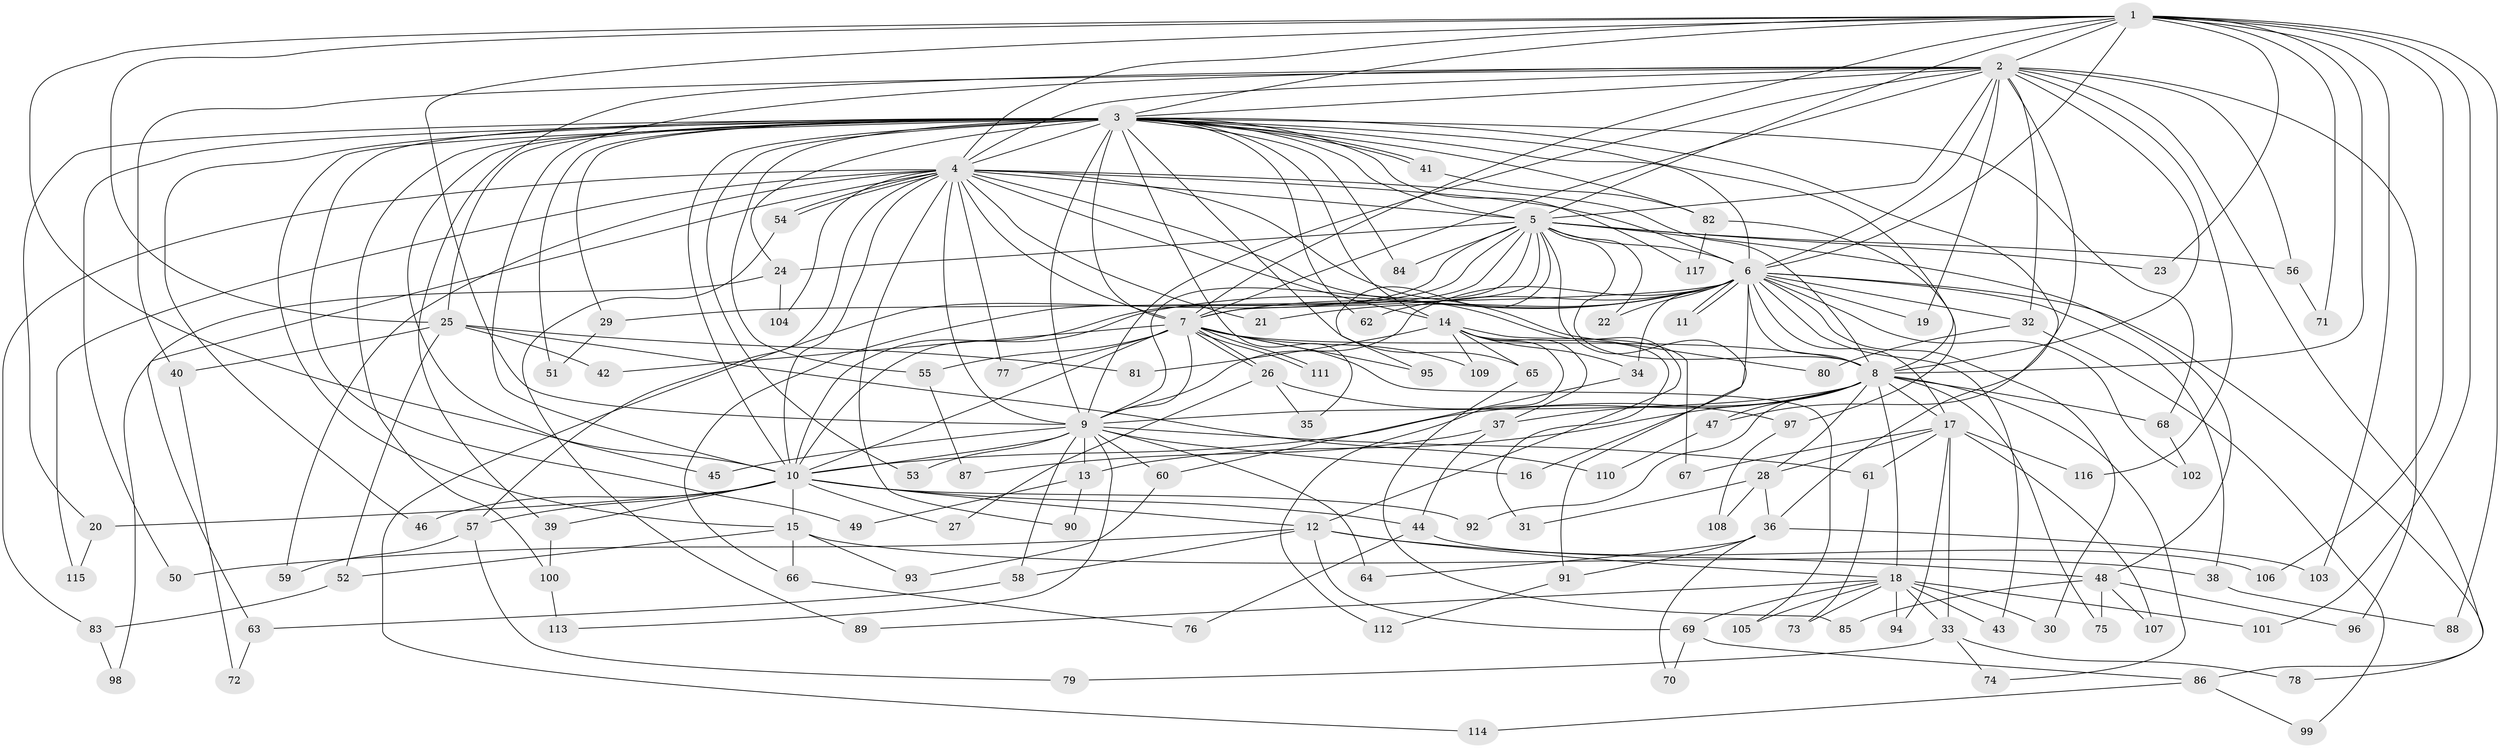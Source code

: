 // coarse degree distribution, {23: 0.011494252873563218, 24: 0.011494252873563218, 27: 0.011494252873563218, 19: 0.011494252873563218, 21: 0.011494252873563218, 15: 0.022988505747126436, 16: 0.011494252873563218, 2: 0.5287356321839081, 8: 0.022988505747126436, 4: 0.09195402298850575, 10: 0.022988505747126436, 7: 0.011494252873563218, 11: 0.011494252873563218, 3: 0.14942528735632185, 1: 0.022988505747126436, 6: 0.034482758620689655, 5: 0.011494252873563218}
// Generated by graph-tools (version 1.1) at 2025/51/02/27/25 19:51:41]
// undirected, 117 vertices, 259 edges
graph export_dot {
graph [start="1"]
  node [color=gray90,style=filled];
  1;
  2;
  3;
  4;
  5;
  6;
  7;
  8;
  9;
  10;
  11;
  12;
  13;
  14;
  15;
  16;
  17;
  18;
  19;
  20;
  21;
  22;
  23;
  24;
  25;
  26;
  27;
  28;
  29;
  30;
  31;
  32;
  33;
  34;
  35;
  36;
  37;
  38;
  39;
  40;
  41;
  42;
  43;
  44;
  45;
  46;
  47;
  48;
  49;
  50;
  51;
  52;
  53;
  54;
  55;
  56;
  57;
  58;
  59;
  60;
  61;
  62;
  63;
  64;
  65;
  66;
  67;
  68;
  69;
  70;
  71;
  72;
  73;
  74;
  75;
  76;
  77;
  78;
  79;
  80;
  81;
  82;
  83;
  84;
  85;
  86;
  87;
  88;
  89;
  90;
  91;
  92;
  93;
  94;
  95;
  96;
  97;
  98;
  99;
  100;
  101;
  102;
  103;
  104;
  105;
  106;
  107;
  108;
  109;
  110;
  111;
  112;
  113;
  114;
  115;
  116;
  117;
  1 -- 2;
  1 -- 3;
  1 -- 4;
  1 -- 5;
  1 -- 6;
  1 -- 7;
  1 -- 8;
  1 -- 9;
  1 -- 10;
  1 -- 23;
  1 -- 25;
  1 -- 71;
  1 -- 88;
  1 -- 101;
  1 -- 103;
  1 -- 106;
  2 -- 3;
  2 -- 4;
  2 -- 5;
  2 -- 6;
  2 -- 7;
  2 -- 8;
  2 -- 9;
  2 -- 10;
  2 -- 19;
  2 -- 32;
  2 -- 39;
  2 -- 40;
  2 -- 47;
  2 -- 56;
  2 -- 86;
  2 -- 96;
  2 -- 116;
  3 -- 4;
  3 -- 5;
  3 -- 6;
  3 -- 7;
  3 -- 8;
  3 -- 9;
  3 -- 10;
  3 -- 14;
  3 -- 15;
  3 -- 20;
  3 -- 24;
  3 -- 25;
  3 -- 29;
  3 -- 35;
  3 -- 36;
  3 -- 41;
  3 -- 41;
  3 -- 45;
  3 -- 46;
  3 -- 49;
  3 -- 50;
  3 -- 51;
  3 -- 53;
  3 -- 55;
  3 -- 62;
  3 -- 65;
  3 -- 68;
  3 -- 82;
  3 -- 84;
  3 -- 100;
  3 -- 117;
  4 -- 5;
  4 -- 6;
  4 -- 7;
  4 -- 8;
  4 -- 9;
  4 -- 10;
  4 -- 12;
  4 -- 14;
  4 -- 21;
  4 -- 54;
  4 -- 54;
  4 -- 57;
  4 -- 59;
  4 -- 63;
  4 -- 77;
  4 -- 80;
  4 -- 83;
  4 -- 90;
  4 -- 104;
  4 -- 115;
  5 -- 6;
  5 -- 7;
  5 -- 8;
  5 -- 9;
  5 -- 10;
  5 -- 22;
  5 -- 23;
  5 -- 24;
  5 -- 48;
  5 -- 56;
  5 -- 66;
  5 -- 84;
  5 -- 91;
  5 -- 95;
  5 -- 114;
  6 -- 7;
  6 -- 8;
  6 -- 9;
  6 -- 10;
  6 -- 11;
  6 -- 11;
  6 -- 16;
  6 -- 17;
  6 -- 19;
  6 -- 21;
  6 -- 22;
  6 -- 29;
  6 -- 30;
  6 -- 32;
  6 -- 34;
  6 -- 38;
  6 -- 43;
  6 -- 62;
  6 -- 78;
  6 -- 102;
  7 -- 8;
  7 -- 9;
  7 -- 10;
  7 -- 26;
  7 -- 26;
  7 -- 42;
  7 -- 55;
  7 -- 77;
  7 -- 95;
  7 -- 105;
  7 -- 109;
  7 -- 111;
  7 -- 111;
  8 -- 9;
  8 -- 10;
  8 -- 13;
  8 -- 17;
  8 -- 18;
  8 -- 28;
  8 -- 37;
  8 -- 47;
  8 -- 68;
  8 -- 74;
  8 -- 75;
  8 -- 92;
  9 -- 10;
  9 -- 13;
  9 -- 16;
  9 -- 45;
  9 -- 53;
  9 -- 58;
  9 -- 60;
  9 -- 61;
  9 -- 64;
  9 -- 113;
  10 -- 12;
  10 -- 15;
  10 -- 20;
  10 -- 27;
  10 -- 39;
  10 -- 44;
  10 -- 46;
  10 -- 57;
  10 -- 92;
  12 -- 18;
  12 -- 48;
  12 -- 50;
  12 -- 58;
  12 -- 69;
  13 -- 49;
  13 -- 90;
  14 -- 31;
  14 -- 34;
  14 -- 37;
  14 -- 65;
  14 -- 67;
  14 -- 81;
  14 -- 109;
  14 -- 112;
  15 -- 38;
  15 -- 52;
  15 -- 66;
  15 -- 93;
  17 -- 28;
  17 -- 33;
  17 -- 61;
  17 -- 67;
  17 -- 94;
  17 -- 107;
  17 -- 116;
  18 -- 30;
  18 -- 33;
  18 -- 43;
  18 -- 69;
  18 -- 73;
  18 -- 89;
  18 -- 94;
  18 -- 101;
  18 -- 105;
  20 -- 115;
  24 -- 98;
  24 -- 104;
  25 -- 40;
  25 -- 42;
  25 -- 52;
  25 -- 81;
  25 -- 110;
  26 -- 27;
  26 -- 35;
  26 -- 97;
  28 -- 31;
  28 -- 36;
  28 -- 108;
  29 -- 51;
  32 -- 80;
  32 -- 99;
  33 -- 74;
  33 -- 78;
  33 -- 79;
  34 -- 60;
  36 -- 64;
  36 -- 70;
  36 -- 91;
  36 -- 103;
  37 -- 44;
  37 -- 87;
  38 -- 88;
  39 -- 100;
  40 -- 72;
  41 -- 82;
  44 -- 76;
  44 -- 106;
  47 -- 110;
  48 -- 75;
  48 -- 85;
  48 -- 96;
  48 -- 107;
  52 -- 83;
  54 -- 89;
  55 -- 87;
  56 -- 71;
  57 -- 59;
  57 -- 79;
  58 -- 63;
  60 -- 93;
  61 -- 73;
  63 -- 72;
  65 -- 85;
  66 -- 76;
  68 -- 102;
  69 -- 70;
  69 -- 86;
  82 -- 97;
  82 -- 117;
  83 -- 98;
  86 -- 99;
  86 -- 114;
  91 -- 112;
  97 -- 108;
  100 -- 113;
}
